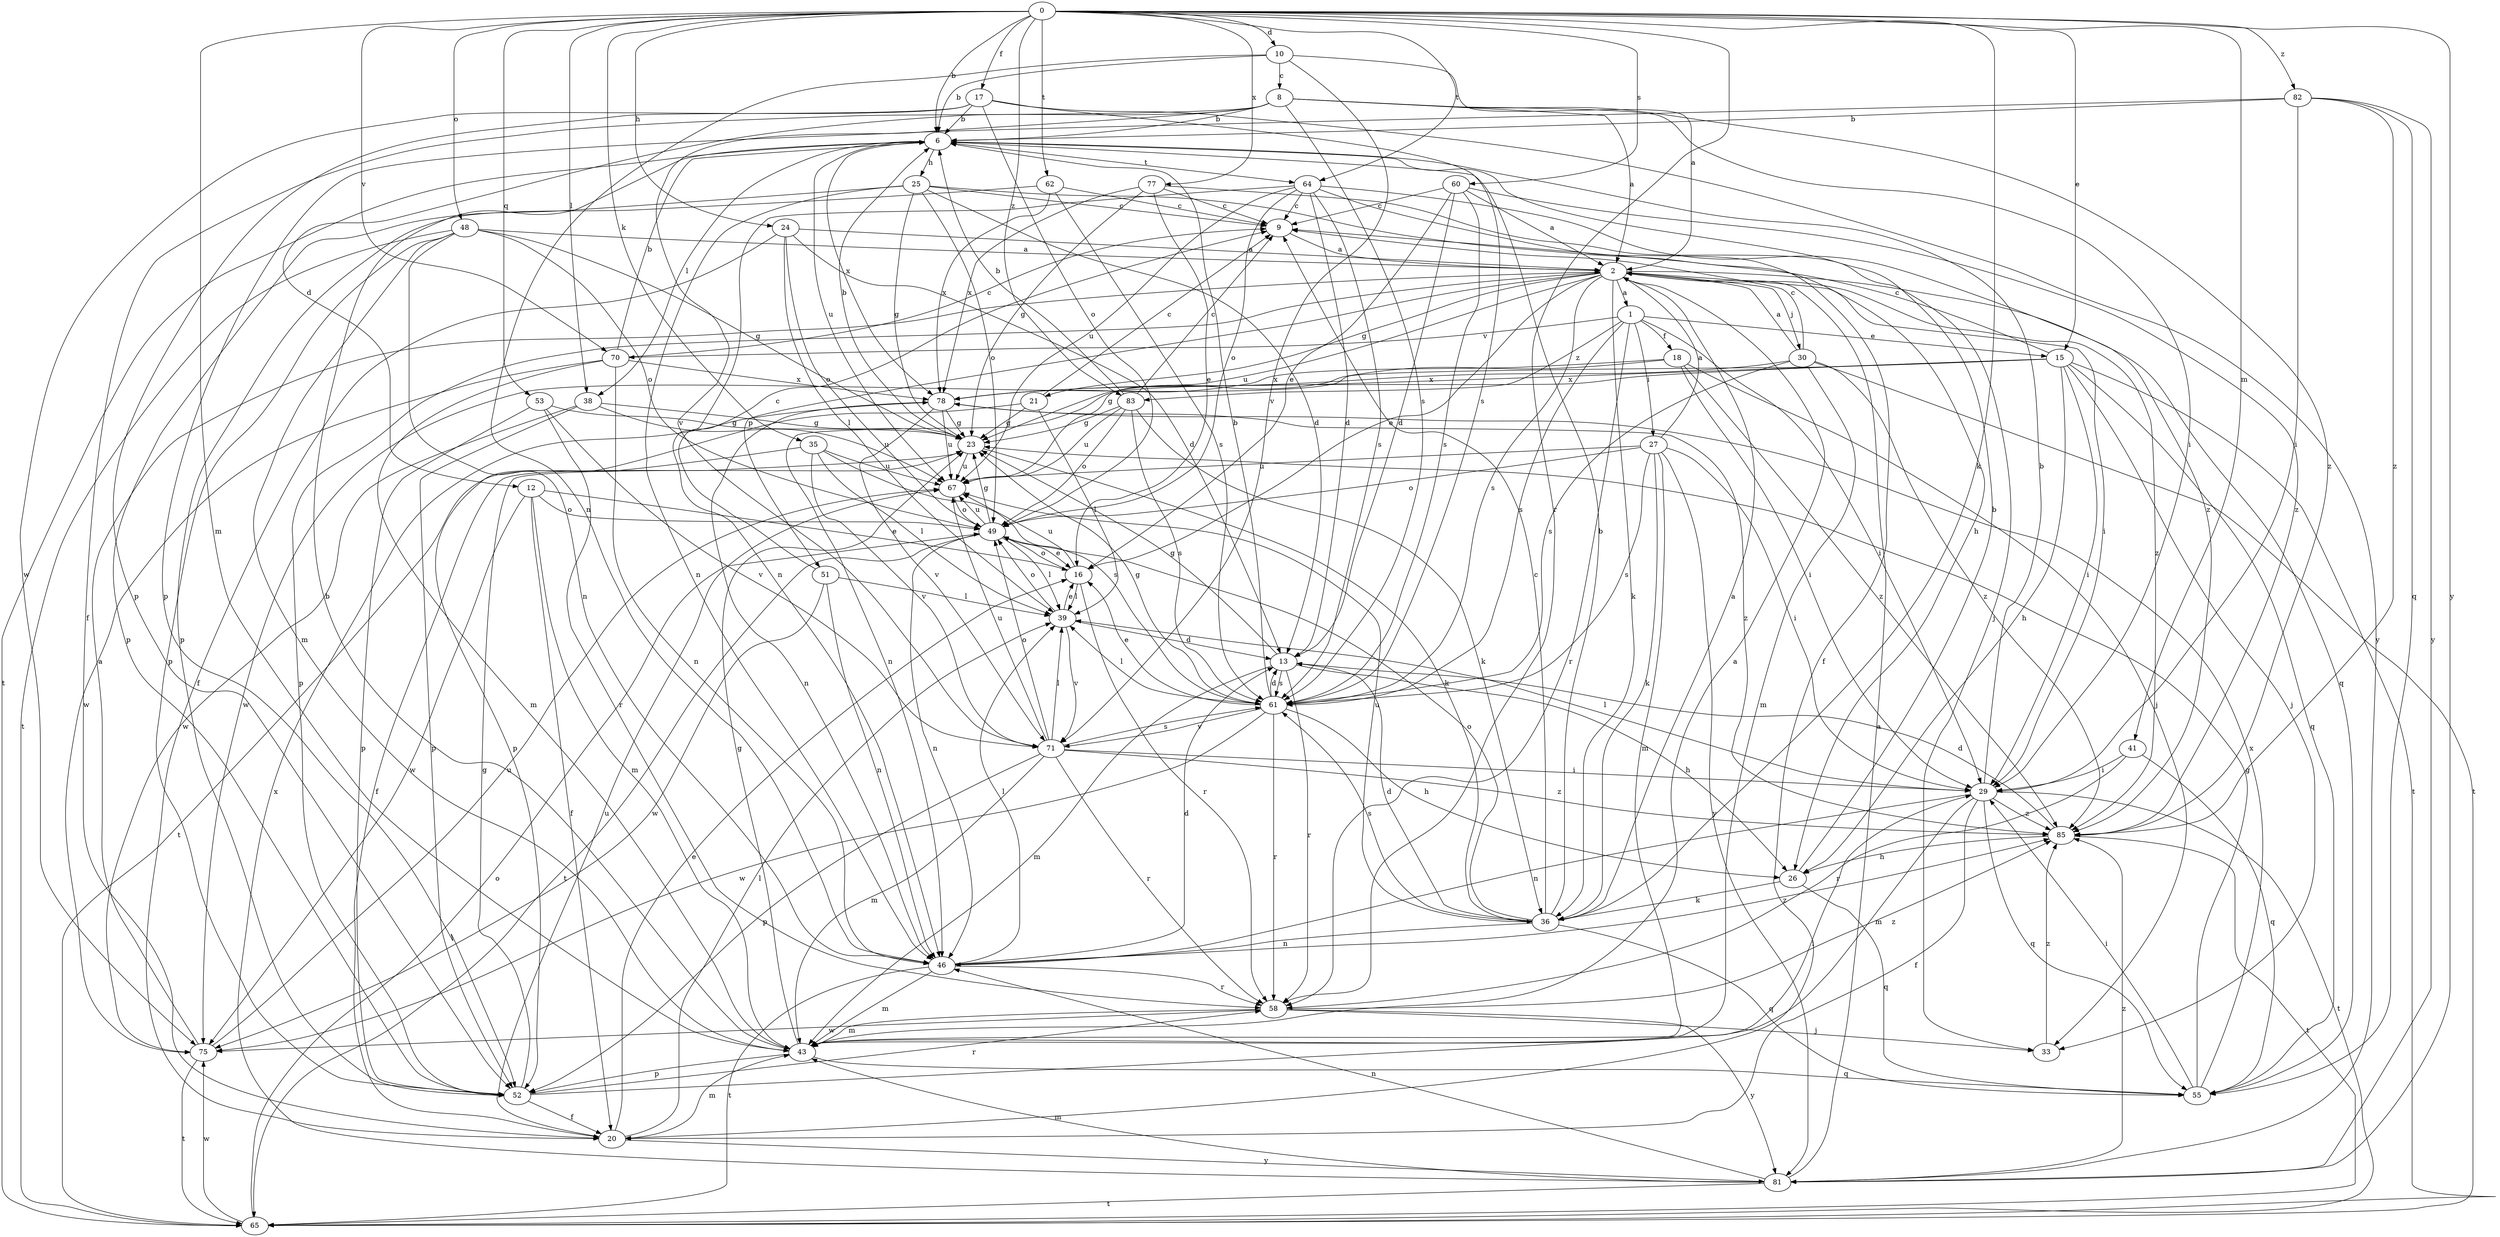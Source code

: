 strict digraph  {
0;
1;
2;
6;
8;
9;
10;
12;
13;
15;
16;
17;
18;
20;
21;
23;
24;
25;
26;
27;
29;
30;
33;
35;
36;
38;
39;
41;
43;
46;
48;
49;
51;
52;
53;
55;
58;
60;
61;
62;
64;
65;
67;
70;
71;
75;
77;
78;
81;
82;
83;
85;
0 -> 6  [label=b];
0 -> 10  [label=d];
0 -> 15  [label=e];
0 -> 17  [label=f];
0 -> 24  [label=h];
0 -> 35  [label=k];
0 -> 36  [label=k];
0 -> 38  [label=l];
0 -> 41  [label=m];
0 -> 43  [label=m];
0 -> 48  [label=o];
0 -> 53  [label=q];
0 -> 58  [label=r];
0 -> 60  [label=s];
0 -> 62  [label=t];
0 -> 64  [label=t];
0 -> 70  [label=v];
0 -> 77  [label=x];
0 -> 81  [label=y];
0 -> 82  [label=z];
0 -> 83  [label=z];
1 -> 15  [label=e];
1 -> 18  [label=f];
1 -> 27  [label=i];
1 -> 29  [label=i];
1 -> 58  [label=r];
1 -> 61  [label=s];
1 -> 70  [label=v];
1 -> 83  [label=z];
2 -> 1  [label=a];
2 -> 16  [label=e];
2 -> 21  [label=g];
2 -> 29  [label=i];
2 -> 30  [label=j];
2 -> 36  [label=k];
2 -> 51  [label=p];
2 -> 52  [label=p];
2 -> 55  [label=q];
2 -> 61  [label=s];
2 -> 67  [label=u];
2 -> 85  [label=z];
6 -> 25  [label=h];
6 -> 38  [label=l];
6 -> 64  [label=t];
6 -> 65  [label=t];
6 -> 67  [label=u];
6 -> 78  [label=x];
8 -> 2  [label=a];
8 -> 6  [label=b];
8 -> 12  [label=d];
8 -> 20  [label=f];
8 -> 29  [label=i];
8 -> 61  [label=s];
8 -> 71  [label=v];
8 -> 85  [label=z];
9 -> 2  [label=a];
10 -> 2  [label=a];
10 -> 6  [label=b];
10 -> 8  [label=c];
10 -> 46  [label=n];
10 -> 71  [label=v];
12 -> 16  [label=e];
12 -> 20  [label=f];
12 -> 43  [label=m];
12 -> 49  [label=o];
12 -> 75  [label=w];
13 -> 23  [label=g];
13 -> 26  [label=h];
13 -> 43  [label=m];
13 -> 58  [label=r];
13 -> 61  [label=s];
15 -> 9  [label=c];
15 -> 26  [label=h];
15 -> 29  [label=i];
15 -> 33  [label=j];
15 -> 46  [label=n];
15 -> 55  [label=q];
15 -> 65  [label=t];
15 -> 75  [label=w];
15 -> 78  [label=x];
16 -> 39  [label=l];
16 -> 49  [label=o];
16 -> 58  [label=r];
16 -> 67  [label=u];
17 -> 6  [label=b];
17 -> 49  [label=o];
17 -> 52  [label=p];
17 -> 61  [label=s];
17 -> 75  [label=w];
17 -> 81  [label=y];
18 -> 23  [label=g];
18 -> 29  [label=i];
18 -> 33  [label=j];
18 -> 78  [label=x];
18 -> 85  [label=z];
20 -> 16  [label=e];
20 -> 39  [label=l];
20 -> 43  [label=m];
20 -> 67  [label=u];
20 -> 81  [label=y];
21 -> 9  [label=c];
21 -> 23  [label=g];
21 -> 39  [label=l];
21 -> 52  [label=p];
23 -> 6  [label=b];
23 -> 20  [label=f];
23 -> 36  [label=k];
23 -> 67  [label=u];
24 -> 2  [label=a];
24 -> 13  [label=d];
24 -> 20  [label=f];
24 -> 39  [label=l];
24 -> 49  [label=o];
25 -> 9  [label=c];
25 -> 13  [label=d];
25 -> 23  [label=g];
25 -> 26  [label=h];
25 -> 46  [label=n];
25 -> 49  [label=o];
25 -> 52  [label=p];
26 -> 6  [label=b];
26 -> 36  [label=k];
26 -> 55  [label=q];
27 -> 2  [label=a];
27 -> 29  [label=i];
27 -> 36  [label=k];
27 -> 43  [label=m];
27 -> 49  [label=o];
27 -> 61  [label=s];
27 -> 67  [label=u];
27 -> 81  [label=y];
29 -> 6  [label=b];
29 -> 20  [label=f];
29 -> 39  [label=l];
29 -> 43  [label=m];
29 -> 46  [label=n];
29 -> 55  [label=q];
29 -> 65  [label=t];
29 -> 85  [label=z];
30 -> 2  [label=a];
30 -> 9  [label=c];
30 -> 43  [label=m];
30 -> 61  [label=s];
30 -> 65  [label=t];
30 -> 78  [label=x];
30 -> 85  [label=z];
33 -> 85  [label=z];
35 -> 39  [label=l];
35 -> 61  [label=s];
35 -> 65  [label=t];
35 -> 67  [label=u];
35 -> 71  [label=v];
36 -> 2  [label=a];
36 -> 6  [label=b];
36 -> 9  [label=c];
36 -> 13  [label=d];
36 -> 46  [label=n];
36 -> 49  [label=o];
36 -> 55  [label=q];
36 -> 61  [label=s];
36 -> 67  [label=u];
38 -> 23  [label=g];
38 -> 52  [label=p];
38 -> 67  [label=u];
38 -> 75  [label=w];
39 -> 13  [label=d];
39 -> 16  [label=e];
39 -> 49  [label=o];
39 -> 71  [label=v];
41 -> 29  [label=i];
41 -> 55  [label=q];
41 -> 58  [label=r];
43 -> 2  [label=a];
43 -> 6  [label=b];
43 -> 23  [label=g];
43 -> 52  [label=p];
43 -> 55  [label=q];
46 -> 13  [label=d];
46 -> 39  [label=l];
46 -> 43  [label=m];
46 -> 58  [label=r];
46 -> 65  [label=t];
46 -> 85  [label=z];
48 -> 2  [label=a];
48 -> 23  [label=g];
48 -> 43  [label=m];
48 -> 46  [label=n];
48 -> 49  [label=o];
48 -> 52  [label=p];
48 -> 65  [label=t];
49 -> 16  [label=e];
49 -> 23  [label=g];
49 -> 39  [label=l];
49 -> 46  [label=n];
49 -> 65  [label=t];
49 -> 67  [label=u];
51 -> 9  [label=c];
51 -> 39  [label=l];
51 -> 46  [label=n];
51 -> 75  [label=w];
52 -> 20  [label=f];
52 -> 23  [label=g];
52 -> 29  [label=i];
52 -> 58  [label=r];
53 -> 23  [label=g];
53 -> 52  [label=p];
53 -> 58  [label=r];
53 -> 71  [label=v];
55 -> 23  [label=g];
55 -> 29  [label=i];
55 -> 78  [label=x];
58 -> 33  [label=j];
58 -> 43  [label=m];
58 -> 75  [label=w];
58 -> 81  [label=y];
58 -> 85  [label=z];
60 -> 2  [label=a];
60 -> 9  [label=c];
60 -> 13  [label=d];
60 -> 16  [label=e];
60 -> 61  [label=s];
60 -> 85  [label=z];
61 -> 6  [label=b];
61 -> 13  [label=d];
61 -> 16  [label=e];
61 -> 23  [label=g];
61 -> 26  [label=h];
61 -> 39  [label=l];
61 -> 58  [label=r];
61 -> 71  [label=v];
61 -> 75  [label=w];
62 -> 9  [label=c];
62 -> 52  [label=p];
62 -> 61  [label=s];
62 -> 78  [label=x];
64 -> 9  [label=c];
64 -> 13  [label=d];
64 -> 20  [label=f];
64 -> 46  [label=n];
64 -> 49  [label=o];
64 -> 61  [label=s];
64 -> 67  [label=u];
64 -> 85  [label=z];
65 -> 49  [label=o];
65 -> 75  [label=w];
67 -> 49  [label=o];
70 -> 6  [label=b];
70 -> 9  [label=c];
70 -> 43  [label=m];
70 -> 46  [label=n];
70 -> 75  [label=w];
70 -> 78  [label=x];
71 -> 29  [label=i];
71 -> 39  [label=l];
71 -> 43  [label=m];
71 -> 49  [label=o];
71 -> 52  [label=p];
71 -> 58  [label=r];
71 -> 61  [label=s];
71 -> 67  [label=u];
71 -> 85  [label=z];
75 -> 2  [label=a];
75 -> 65  [label=t];
75 -> 67  [label=u];
77 -> 9  [label=c];
77 -> 16  [label=e];
77 -> 23  [label=g];
77 -> 33  [label=j];
77 -> 78  [label=x];
78 -> 23  [label=g];
78 -> 46  [label=n];
78 -> 67  [label=u];
78 -> 71  [label=v];
78 -> 85  [label=z];
81 -> 2  [label=a];
81 -> 43  [label=m];
81 -> 46  [label=n];
81 -> 65  [label=t];
81 -> 78  [label=x];
81 -> 85  [label=z];
82 -> 6  [label=b];
82 -> 29  [label=i];
82 -> 52  [label=p];
82 -> 55  [label=q];
82 -> 81  [label=y];
82 -> 85  [label=z];
83 -> 6  [label=b];
83 -> 9  [label=c];
83 -> 23  [label=g];
83 -> 36  [label=k];
83 -> 49  [label=o];
83 -> 61  [label=s];
83 -> 67  [label=u];
85 -> 13  [label=d];
85 -> 26  [label=h];
85 -> 65  [label=t];
}
